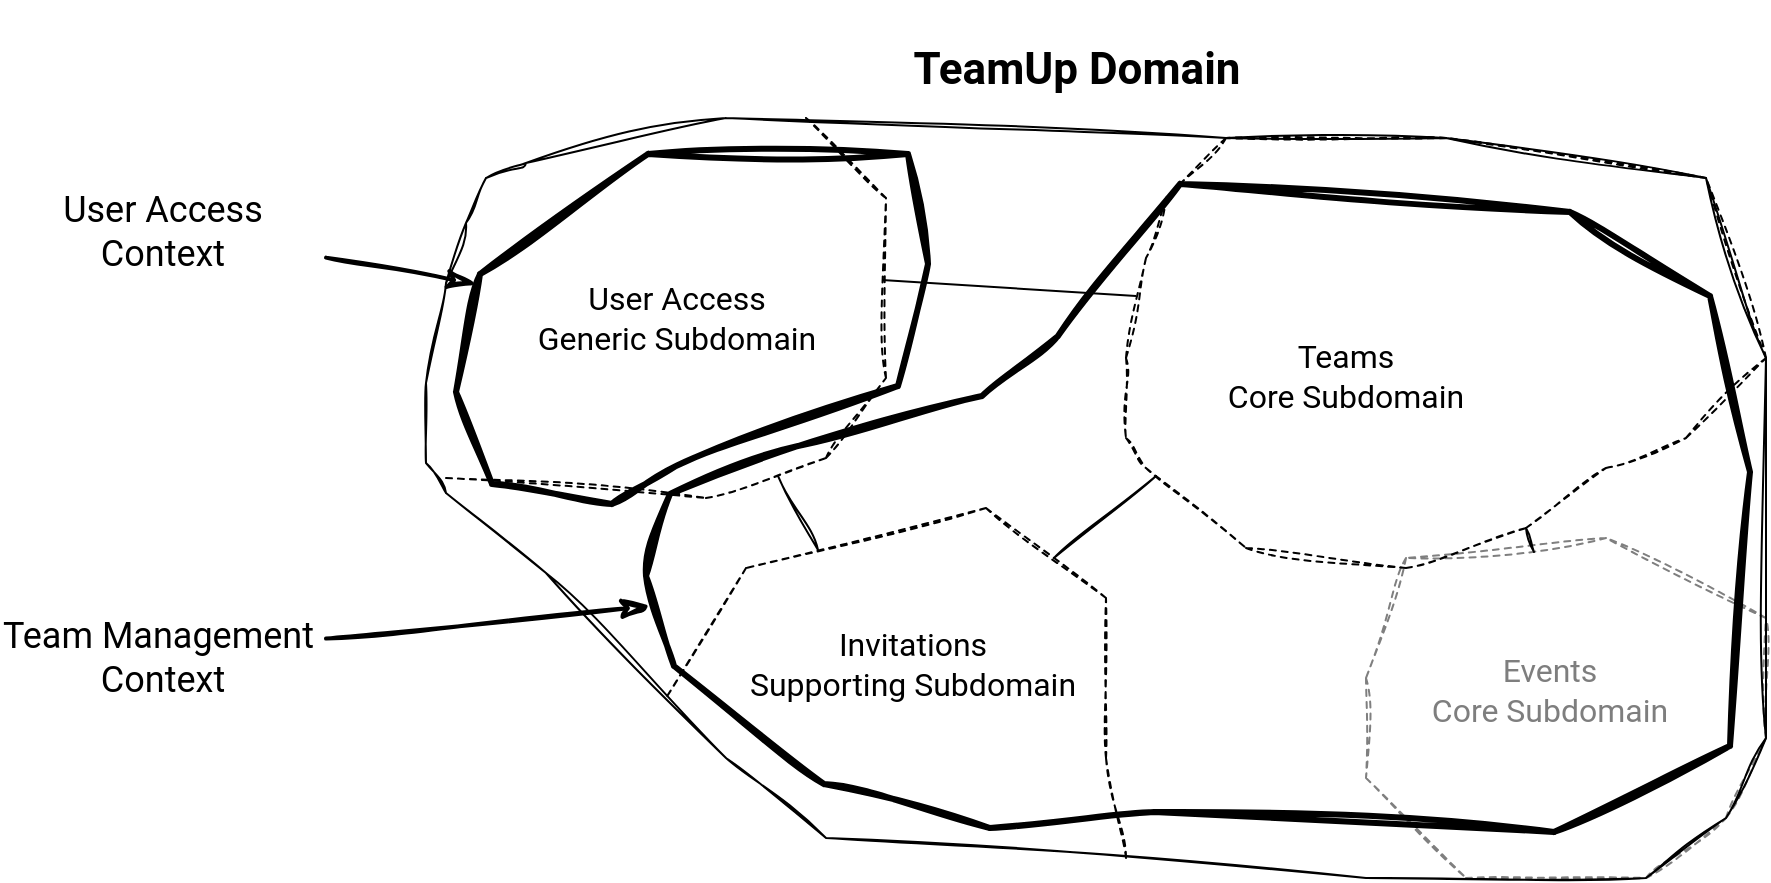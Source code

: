 <mxfile version="24.3.1" type="device">
  <diagram name="Page-1" id="WCvshVA0nSx0vb0puZCF">
    <mxGraphModel dx="1434" dy="698" grid="0" gridSize="10" guides="1" tooltips="1" connect="1" arrows="1" fold="1" page="1" pageScale="1" pageWidth="850" pageHeight="1100" math="0" shadow="0">
      <root>
        <mxCell id="0" />
        <mxCell id="1" parent="0" />
        <mxCell id="XprlTMyGNSgKxKs6jFrb-21" value="&lt;div style=&quot;font-size: 16px;&quot;&gt;Events&lt;/div&gt;&lt;div style=&quot;font-size: 16px;&quot;&gt;Core Subdomain&lt;br style=&quot;font-size: 16px;&quot;&gt;&lt;/div&gt;" style="text;html=1;strokeColor=none;fillColor=none;align=center;verticalAlign=middle;whiteSpace=wrap;rounded=0;fontSize=16;fontFamily=Roboto;fontColor=default;fontSource=https%3A%2F%2Ffonts.googleapis.com%2Fcss%3Ffamily%3DRoboto;textOpacity=50;" parent="1" vertex="1">
          <mxGeometry x="747" y="1016" width="130" height="60" as="geometry" />
        </mxCell>
        <mxCell id="XprlTMyGNSgKxKs6jFrb-22" value="&lt;div style=&quot;font-size: 16px;&quot;&gt;Invitations&lt;/div&gt;&lt;div style=&quot;font-size: 16px;&quot;&gt;Supporting Subdomain&lt;br style=&quot;font-size: 16px;&quot;&gt;&lt;/div&gt;" style="text;html=1;strokeColor=none;fillColor=none;align=center;verticalAlign=middle;whiteSpace=wrap;rounded=0;fontSize=16;fontFamily=Roboto;fontColor=default;fontSource=https%3A%2F%2Ffonts.googleapis.com%2Fcss%3Ffamily%3DRoboto;" parent="1" vertex="1">
          <mxGeometry x="408" y="992" width="171" height="82" as="geometry" />
        </mxCell>
        <mxCell id="XprlTMyGNSgKxKs6jFrb-23" value="&lt;div style=&quot;font-size: 16px;&quot;&gt;Teams&lt;/div&gt;&lt;div style=&quot;font-size: 16px;&quot;&gt;Core Subdomain&lt;br style=&quot;font-size: 16px;&quot;&gt;&lt;/div&gt;" style="text;html=1;strokeColor=none;fillColor=none;align=center;verticalAlign=middle;whiteSpace=wrap;rounded=0;fontSize=16;fontFamily=Roboto;fontColor=default;fontSource=https%3A%2F%2Ffonts.googleapis.com%2Fcss%3Ffamily%3DRoboto;" parent="1" vertex="1">
          <mxGeometry x="630" y="859" width="160" height="60" as="geometry" />
        </mxCell>
        <mxCell id="XprlTMyGNSgKxKs6jFrb-24" value="&lt;div style=&quot;font-size: 16px;&quot;&gt;User Access&lt;br style=&quot;font-size: 16px;&quot;&gt;&lt;/div&gt;&lt;div style=&quot;font-size: 16px;&quot;&gt;Generic Subdomain&lt;br style=&quot;font-size: 16px;&quot;&gt;&lt;/div&gt;" style="text;html=1;strokeColor=none;fillColor=none;align=center;verticalAlign=middle;whiteSpace=wrap;rounded=0;fontSize=16;fontFamily=Roboto;fontColor=default;fontSource=https%3A%2F%2Ffonts.googleapis.com%2Fcss%3Ffamily%3DRoboto;" parent="1" vertex="1">
          <mxGeometry x="300" y="830" width="151" height="60" as="geometry" />
        </mxCell>
        <mxCell id="XprlTMyGNSgKxKs6jFrb-27" value="" style="endArrow=none;html=1;rounded=0;labelBackgroundColor=default;strokeColor=default;align=center;verticalAlign=middle;fontFamily=Helvetica;fontSize=11;fontColor=default;shape=connector;labelPosition=center;verticalLabelPosition=middle;jumpStyle=sharp;jumpSize=0;sketch=1;curveFitting=1;jiggle=2;dashed=1;" parent="1" edge="1">
          <mxGeometry width="50" height="50" relative="1" as="geometry">
            <mxPoint x="260" y="940" as="sourcePoint" />
            <mxPoint x="440" y="760" as="targetPoint" />
            <Array as="points">
              <mxPoint x="390" y="950" />
              <mxPoint x="450" y="930" />
              <mxPoint x="480" y="890" />
              <mxPoint x="480" y="800" />
            </Array>
          </mxGeometry>
        </mxCell>
        <mxCell id="XprlTMyGNSgKxKs6jFrb-29" value="" style="endArrow=none;html=1;rounded=0;labelBackgroundColor=default;strokeColor=default;align=center;verticalAlign=middle;fontFamily=Helvetica;fontSize=11;fontColor=default;shape=connector;sketch=1;curveFitting=1;jiggle=2;dashed=1;shadow=0;" parent="1" edge="1">
          <mxGeometry width="50" height="50" relative="1" as="geometry">
            <mxPoint x="600" y="1130" as="sourcePoint" />
            <mxPoint x="370" y="1050" as="targetPoint" />
            <Array as="points">
              <mxPoint x="600" y="1130" />
              <mxPoint x="590" y="1080" />
              <mxPoint x="590" y="1000" />
              <mxPoint x="530" y="955" />
              <mxPoint x="410" y="985" />
              <mxPoint x="370" y="1050" />
            </Array>
          </mxGeometry>
        </mxCell>
        <mxCell id="XprlTMyGNSgKxKs6jFrb-30" value="" style="endArrow=none;html=1;rounded=0;labelBackgroundColor=default;strokeColor=default;align=center;verticalAlign=middle;fontFamily=Helvetica;fontSize=11;fontColor=default;shape=connector;sketch=1;curveFitting=1;jiggle=2;dashed=1;" parent="1" edge="1">
          <mxGeometry width="50" height="50" relative="1" as="geometry">
            <mxPoint x="610" y="935" as="sourcePoint" />
            <mxPoint x="610" y="935" as="targetPoint" />
            <Array as="points">
              <mxPoint x="660" y="975" />
              <mxPoint x="740" y="985" />
              <mxPoint x="800" y="965" />
              <mxPoint x="840" y="935" />
              <mxPoint x="880" y="920" />
              <mxPoint x="920" y="880" />
              <mxPoint x="890" y="790" />
              <mxPoint x="760" y="770" />
              <mxPoint x="650" y="770" />
              <mxPoint x="620" y="800" />
              <mxPoint x="610" y="830" />
              <mxPoint x="600" y="880" />
              <mxPoint x="600" y="920" />
            </Array>
          </mxGeometry>
        </mxCell>
        <mxCell id="XprlTMyGNSgKxKs6jFrb-31" value="" style="endArrow=none;html=1;rounded=0;labelBackgroundColor=default;strokeColor=default;align=center;verticalAlign=middle;fontFamily=Helvetica;fontSize=11;fontColor=default;shape=connector;sketch=1;curveFitting=1;jiggle=2;dashed=1;opacity=50;" parent="1" edge="1">
          <mxGeometry width="50" height="50" relative="1" as="geometry">
            <mxPoint x="720" y="1090" as="sourcePoint" />
            <mxPoint x="720" y="1090" as="targetPoint" />
            <Array as="points">
              <mxPoint x="770" y="1140" />
              <mxPoint x="860" y="1140" />
              <mxPoint x="900" y="1110" />
              <mxPoint x="920" y="1070" />
              <mxPoint x="920" y="1010" />
              <mxPoint x="840" y="970" />
              <mxPoint x="740" y="980" />
              <mxPoint x="720" y="1040" />
            </Array>
          </mxGeometry>
        </mxCell>
        <mxCell id="XprlTMyGNSgKxKs6jFrb-36" value="" style="endArrow=none;html=1;rounded=0;labelBackgroundColor=default;strokeColor=default;align=center;verticalAlign=middle;fontFamily=Helvetica;fontSize=11;fontColor=default;shape=connector;sketch=1;curveFitting=1;jiggle=2;" parent="1" edge="1">
          <mxGeometry width="50" height="50" relative="1" as="geometry">
            <mxPoint x="260" y="947.5" as="sourcePoint" />
            <mxPoint x="260" y="947.5" as="targetPoint" />
            <Array as="points">
              <mxPoint x="310" y="987.5" />
              <mxPoint x="400" y="1080" />
              <mxPoint x="450" y="1120" />
              <mxPoint x="720" y="1140" />
              <mxPoint x="860" y="1140" />
              <mxPoint x="900" y="1110" />
              <mxPoint x="920" y="1070" />
              <mxPoint x="920" y="880" />
              <mxPoint x="890" y="790" />
              <mxPoint x="760" y="770" />
              <mxPoint x="650" y="770" />
              <mxPoint x="400" y="760" />
              <mxPoint x="300" y="782.5" />
              <mxPoint x="280" y="790" />
              <mxPoint x="270" y="812.5" />
              <mxPoint x="260" y="842.5" />
              <mxPoint x="250" y="892.5" />
              <mxPoint x="250" y="932.5" />
            </Array>
          </mxGeometry>
        </mxCell>
        <mxCell id="XprlTMyGNSgKxKs6jFrb-38" value="" style="endArrow=none;html=1;rounded=0;labelBackgroundColor=default;strokeColor=default;align=center;verticalAlign=middle;fontFamily=Helvetica;fontSize=11;fontColor=default;shape=connector;sketch=1;curveFitting=1;jiggle=2;" parent="1" edge="1">
          <mxGeometry width="50" height="50" relative="1" as="geometry">
            <mxPoint x="564" y="980" as="sourcePoint" />
            <mxPoint x="615" y="939" as="targetPoint" />
          </mxGeometry>
        </mxCell>
        <mxCell id="XprlTMyGNSgKxKs6jFrb-39" value="" style="endArrow=none;html=1;rounded=0;labelBackgroundColor=default;strokeColor=default;align=center;verticalAlign=middle;fontFamily=Helvetica;fontSize=11;fontColor=default;shape=connector;sketch=1;curveFitting=1;jiggle=2;" parent="1" edge="1">
          <mxGeometry width="50" height="50" relative="1" as="geometry">
            <mxPoint x="446" y="976" as="sourcePoint" />
            <mxPoint x="426" y="939" as="targetPoint" />
          </mxGeometry>
        </mxCell>
        <mxCell id="XprlTMyGNSgKxKs6jFrb-40" value="" style="endArrow=none;html=1;rounded=0;labelBackgroundColor=default;strokeColor=default;align=center;verticalAlign=middle;fontFamily=Helvetica;fontSize=11;fontColor=default;shape=connector;" parent="1" edge="1">
          <mxGeometry width="50" height="50" relative="1" as="geometry">
            <mxPoint x="478" y="841" as="sourcePoint" />
            <mxPoint x="605" y="849" as="targetPoint" />
          </mxGeometry>
        </mxCell>
        <mxCell id="XprlTMyGNSgKxKs6jFrb-41" value="" style="endArrow=none;html=1;rounded=0;labelBackgroundColor=default;strokeColor=default;align=center;verticalAlign=middle;fontFamily=Helvetica;fontSize=11;fontColor=default;shape=connector;sketch=1;curveFitting=1;jiggle=2;" parent="1" edge="1">
          <mxGeometry width="50" height="50" relative="1" as="geometry">
            <mxPoint x="804" y="977" as="sourcePoint" />
            <mxPoint x="800" y="965" as="targetPoint" />
          </mxGeometry>
        </mxCell>
        <mxCell id="XprlTMyGNSgKxKs6jFrb-42" value="TeamUp Domain" style="text;html=1;strokeColor=none;fillColor=none;align=center;verticalAlign=middle;whiteSpace=wrap;rounded=0;fontSize=22;fontFamily=Roboto;fontColor=default;fontSource=https%3A%2F%2Ffonts.googleapis.com%2Fcss%3Ffamily%3DRoboto;fontStyle=1" parent="1" vertex="1">
          <mxGeometry x="469" y="701" width="213" height="69" as="geometry" />
        </mxCell>
        <mxCell id="XprlTMyGNSgKxKs6jFrb-44" value="" style="endArrow=none;html=1;rounded=0;labelBackgroundColor=default;strokeColor=default;align=center;verticalAlign=middle;fontFamily=Helvetica;fontSize=11;fontColor=default;shape=connector;strokeWidth=3;sketch=1;curveFitting=1;jiggle=2;" parent="1" edge="1">
          <mxGeometry width="50" height="50" relative="1" as="geometry">
            <mxPoint x="627" y="793" as="sourcePoint" />
            <mxPoint x="627" y="793" as="targetPoint" />
            <Array as="points">
              <mxPoint x="822" y="807" />
              <mxPoint x="892" y="849" />
              <mxPoint x="912" y="937" />
              <mxPoint x="902" y="1074" />
              <mxPoint x="814" y="1117" />
              <mxPoint x="614" y="1107" />
              <mxPoint x="532" y="1115" />
              <mxPoint x="449" y="1093" />
              <mxPoint x="374" y="1034" />
              <mxPoint x="360" y="989" />
              <mxPoint x="372" y="948" />
              <mxPoint x="436" y="924" />
              <mxPoint x="528" y="899" />
              <mxPoint x="566" y="869" />
            </Array>
          </mxGeometry>
        </mxCell>
        <mxCell id="XprlTMyGNSgKxKs6jFrb-45" value="" style="endArrow=none;html=1;rounded=0;labelBackgroundColor=default;strokeColor=default;align=center;verticalAlign=middle;fontFamily=Helvetica;fontSize=11;fontColor=default;shape=connector;strokeWidth=3;sketch=1;curveFitting=1;jiggle=2;" parent="1" edge="1">
          <mxGeometry width="50" height="50" relative="1" as="geometry">
            <mxPoint x="277" y="838" as="sourcePoint" />
            <mxPoint x="277" y="838" as="targetPoint" />
            <Array as="points">
              <mxPoint x="265" y="897" />
              <mxPoint x="283" y="943" />
              <mxPoint x="343" y="953" />
              <mxPoint x="375" y="934" />
              <mxPoint x="486" y="894" />
              <mxPoint x="501" y="833" />
              <mxPoint x="491" y="778" />
              <mxPoint x="361" y="778" />
            </Array>
          </mxGeometry>
        </mxCell>
        <mxCell id="XprlTMyGNSgKxKs6jFrb-46" value="" style="endArrow=classicThin;html=1;rounded=0;labelBackgroundColor=default;strokeColor=default;align=center;verticalAlign=middle;fontFamily=Helvetica;fontSize=11;fontColor=default;shape=connector;endSize=10;endFill=0;strokeWidth=2;sketch=1;curveFitting=1;jiggle=2;" parent="1" source="XprlTMyGNSgKxKs6jFrb-48" edge="1">
          <mxGeometry width="50" height="50" relative="1" as="geometry">
            <mxPoint x="184" y="1038" as="sourcePoint" />
            <mxPoint x="362" y="1004" as="targetPoint" />
          </mxGeometry>
        </mxCell>
        <mxCell id="XprlTMyGNSgKxKs6jFrb-47" value="" style="endArrow=classicThin;html=1;rounded=0;labelBackgroundColor=default;strokeColor=default;align=center;verticalAlign=middle;fontFamily=Helvetica;fontSize=11;fontColor=default;shape=connector;endSize=10;endFill=0;strokeWidth=2;sketch=1;curveFitting=1;jiggle=2;" parent="1" source="XprlTMyGNSgKxKs6jFrb-49" edge="1">
          <mxGeometry width="50" height="50" relative="1" as="geometry">
            <mxPoint x="191" y="830" as="sourcePoint" />
            <mxPoint x="275" y="843" as="targetPoint" />
          </mxGeometry>
        </mxCell>
        <mxCell id="XprlTMyGNSgKxKs6jFrb-48" value="Team Management&amp;nbsp; Context" style="text;html=1;strokeColor=none;fillColor=none;align=center;verticalAlign=middle;whiteSpace=wrap;rounded=0;fontSize=18;fontFamily=Roboto;fontColor=default;fontSource=https%3A%2F%2Ffonts.googleapis.com%2Fcss%3Ffamily%3DRoboto;" parent="1" vertex="1">
          <mxGeometry x="37" y="987" width="163" height="83" as="geometry" />
        </mxCell>
        <mxCell id="XprlTMyGNSgKxKs6jFrb-49" value="&lt;div&gt;User Access&lt;/div&gt;&lt;div&gt;Context&lt;br&gt;&lt;/div&gt;" style="text;html=1;strokeColor=none;fillColor=none;align=center;verticalAlign=middle;whiteSpace=wrap;rounded=0;fontSize=18;fontFamily=Roboto;fontColor=default;fontSource=https%3A%2F%2Ffonts.googleapis.com%2Fcss%3Ffamily%3DRoboto;" parent="1" vertex="1">
          <mxGeometry x="37" y="774" width="163" height="83" as="geometry" />
        </mxCell>
      </root>
    </mxGraphModel>
  </diagram>
</mxfile>
